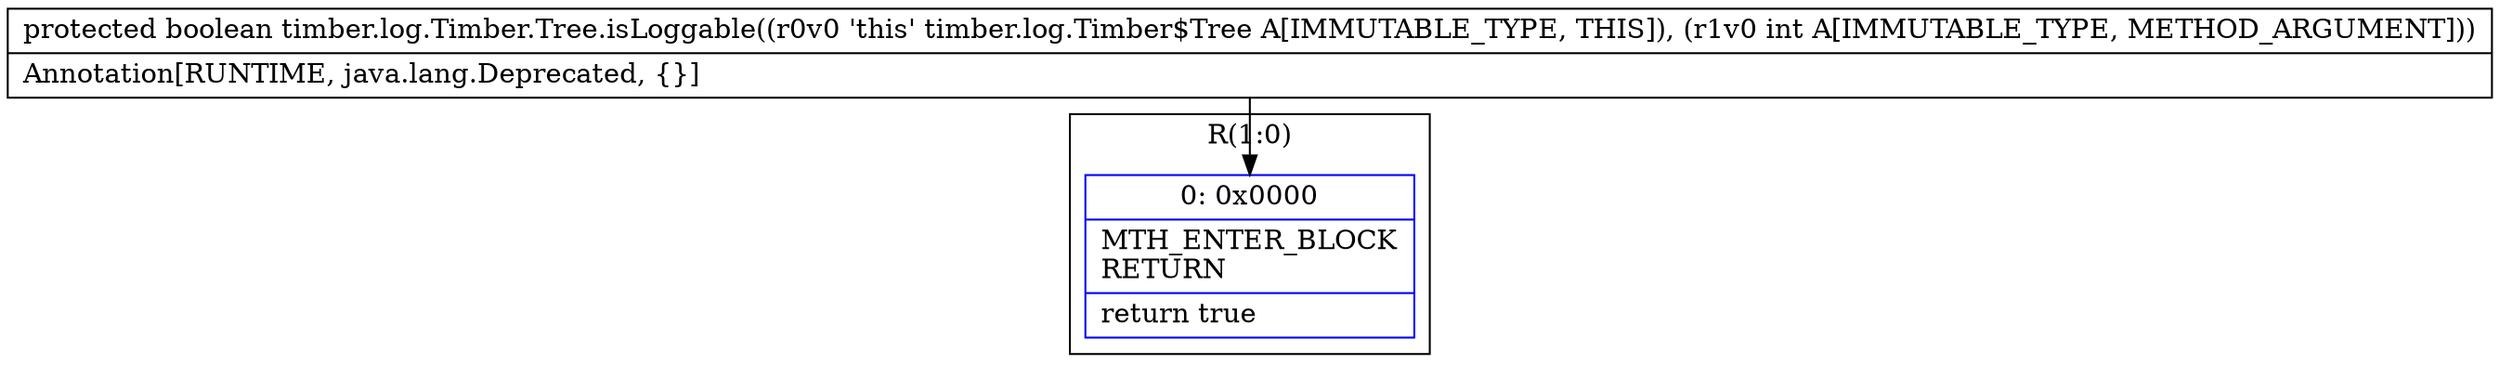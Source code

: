 digraph "CFG fortimber.log.Timber.Tree.isLoggable(I)Z" {
subgraph cluster_Region_275767369 {
label = "R(1:0)";
node [shape=record,color=blue];
Node_0 [shape=record,label="{0\:\ 0x0000|MTH_ENTER_BLOCK\lRETURN\l|return true\l}"];
}
MethodNode[shape=record,label="{protected boolean timber.log.Timber.Tree.isLoggable((r0v0 'this' timber.log.Timber$Tree A[IMMUTABLE_TYPE, THIS]), (r1v0 int A[IMMUTABLE_TYPE, METHOD_ARGUMENT]))  | Annotation[RUNTIME, java.lang.Deprecated, \{\}]\l}"];
MethodNode -> Node_0;
}

